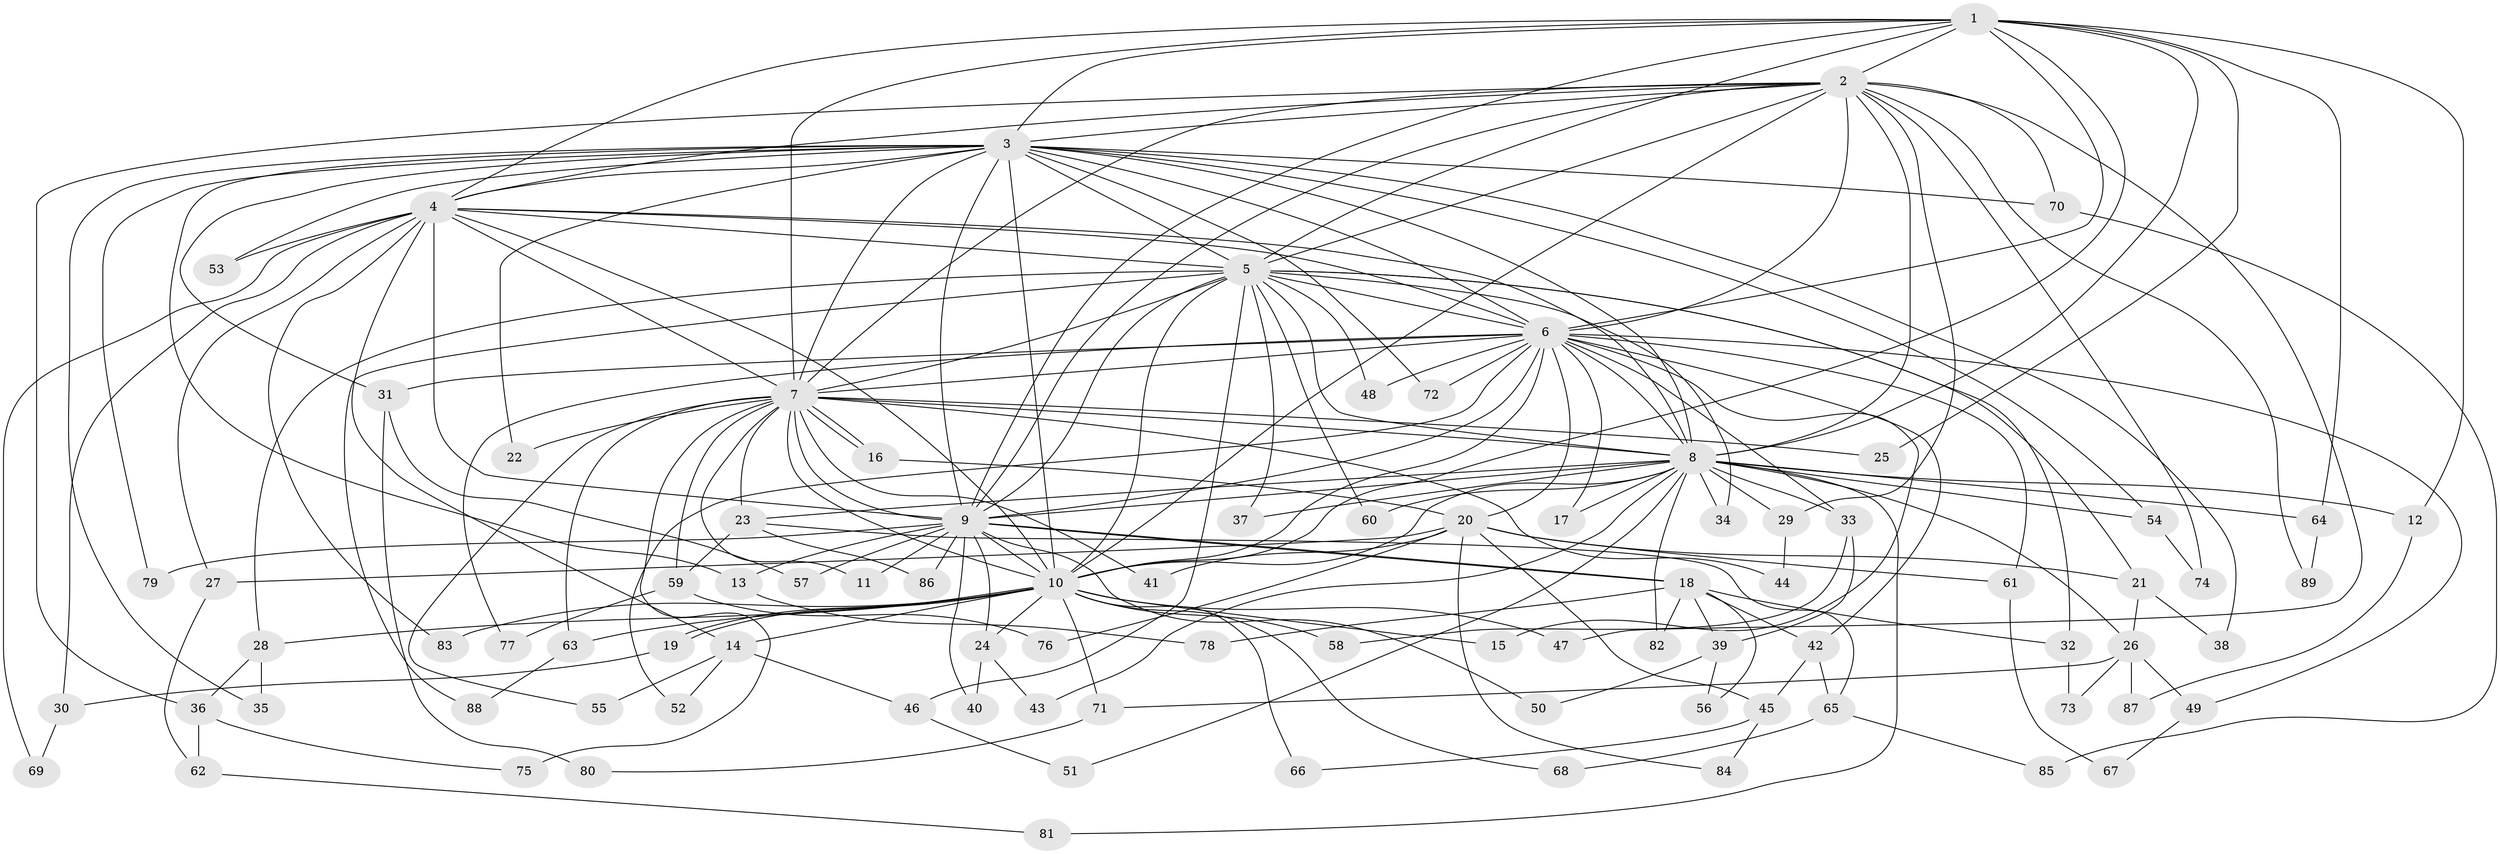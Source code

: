 // Generated by graph-tools (version 1.1) at 2025/11/02/27/25 16:11:00]
// undirected, 89 vertices, 203 edges
graph export_dot {
graph [start="1"]
  node [color=gray90,style=filled];
  1;
  2;
  3;
  4;
  5;
  6;
  7;
  8;
  9;
  10;
  11;
  12;
  13;
  14;
  15;
  16;
  17;
  18;
  19;
  20;
  21;
  22;
  23;
  24;
  25;
  26;
  27;
  28;
  29;
  30;
  31;
  32;
  33;
  34;
  35;
  36;
  37;
  38;
  39;
  40;
  41;
  42;
  43;
  44;
  45;
  46;
  47;
  48;
  49;
  50;
  51;
  52;
  53;
  54;
  55;
  56;
  57;
  58;
  59;
  60;
  61;
  62;
  63;
  64;
  65;
  66;
  67;
  68;
  69;
  70;
  71;
  72;
  73;
  74;
  75;
  76;
  77;
  78;
  79;
  80;
  81;
  82;
  83;
  84;
  85;
  86;
  87;
  88;
  89;
  1 -- 2;
  1 -- 3;
  1 -- 4;
  1 -- 5;
  1 -- 6;
  1 -- 7;
  1 -- 8;
  1 -- 9;
  1 -- 10;
  1 -- 12;
  1 -- 25;
  1 -- 64;
  2 -- 3;
  2 -- 4;
  2 -- 5;
  2 -- 6;
  2 -- 7;
  2 -- 8;
  2 -- 9;
  2 -- 10;
  2 -- 29;
  2 -- 36;
  2 -- 47;
  2 -- 70;
  2 -- 74;
  2 -- 89;
  3 -- 4;
  3 -- 5;
  3 -- 6;
  3 -- 7;
  3 -- 8;
  3 -- 9;
  3 -- 10;
  3 -- 13;
  3 -- 22;
  3 -- 31;
  3 -- 35;
  3 -- 38;
  3 -- 53;
  3 -- 54;
  3 -- 70;
  3 -- 72;
  3 -- 79;
  4 -- 5;
  4 -- 6;
  4 -- 7;
  4 -- 8;
  4 -- 9;
  4 -- 10;
  4 -- 14;
  4 -- 27;
  4 -- 30;
  4 -- 53;
  4 -- 69;
  4 -- 83;
  5 -- 6;
  5 -- 7;
  5 -- 8;
  5 -- 9;
  5 -- 10;
  5 -- 21;
  5 -- 28;
  5 -- 32;
  5 -- 34;
  5 -- 37;
  5 -- 46;
  5 -- 48;
  5 -- 60;
  5 -- 88;
  6 -- 7;
  6 -- 8;
  6 -- 9;
  6 -- 10;
  6 -- 15;
  6 -- 17;
  6 -- 20;
  6 -- 31;
  6 -- 33;
  6 -- 42;
  6 -- 48;
  6 -- 49;
  6 -- 52;
  6 -- 61;
  6 -- 72;
  6 -- 77;
  7 -- 8;
  7 -- 9;
  7 -- 10;
  7 -- 11;
  7 -- 16;
  7 -- 16;
  7 -- 22;
  7 -- 23;
  7 -- 25;
  7 -- 41;
  7 -- 44;
  7 -- 55;
  7 -- 59;
  7 -- 63;
  7 -- 75;
  8 -- 9;
  8 -- 10;
  8 -- 12;
  8 -- 17;
  8 -- 23;
  8 -- 26;
  8 -- 29;
  8 -- 33;
  8 -- 34;
  8 -- 37;
  8 -- 43;
  8 -- 51;
  8 -- 54;
  8 -- 60;
  8 -- 64;
  8 -- 81;
  8 -- 82;
  9 -- 10;
  9 -- 11;
  9 -- 13;
  9 -- 18;
  9 -- 18;
  9 -- 24;
  9 -- 40;
  9 -- 50;
  9 -- 57;
  9 -- 79;
  9 -- 86;
  10 -- 14;
  10 -- 15;
  10 -- 19;
  10 -- 19;
  10 -- 24;
  10 -- 28;
  10 -- 47;
  10 -- 58;
  10 -- 63;
  10 -- 66;
  10 -- 68;
  10 -- 71;
  10 -- 83;
  12 -- 87;
  13 -- 78;
  14 -- 46;
  14 -- 52;
  14 -- 55;
  16 -- 20;
  18 -- 32;
  18 -- 39;
  18 -- 42;
  18 -- 56;
  18 -- 78;
  18 -- 82;
  19 -- 30;
  20 -- 21;
  20 -- 27;
  20 -- 41;
  20 -- 45;
  20 -- 61;
  20 -- 76;
  20 -- 84;
  21 -- 26;
  21 -- 38;
  23 -- 59;
  23 -- 65;
  23 -- 86;
  24 -- 40;
  24 -- 43;
  26 -- 49;
  26 -- 71;
  26 -- 73;
  26 -- 87;
  27 -- 62;
  28 -- 35;
  28 -- 36;
  29 -- 44;
  30 -- 69;
  31 -- 57;
  31 -- 80;
  32 -- 73;
  33 -- 39;
  33 -- 58;
  36 -- 62;
  36 -- 75;
  39 -- 50;
  39 -- 56;
  42 -- 45;
  42 -- 65;
  45 -- 66;
  45 -- 84;
  46 -- 51;
  49 -- 67;
  54 -- 74;
  59 -- 76;
  59 -- 77;
  61 -- 67;
  62 -- 81;
  63 -- 88;
  64 -- 89;
  65 -- 68;
  65 -- 85;
  70 -- 85;
  71 -- 80;
}
